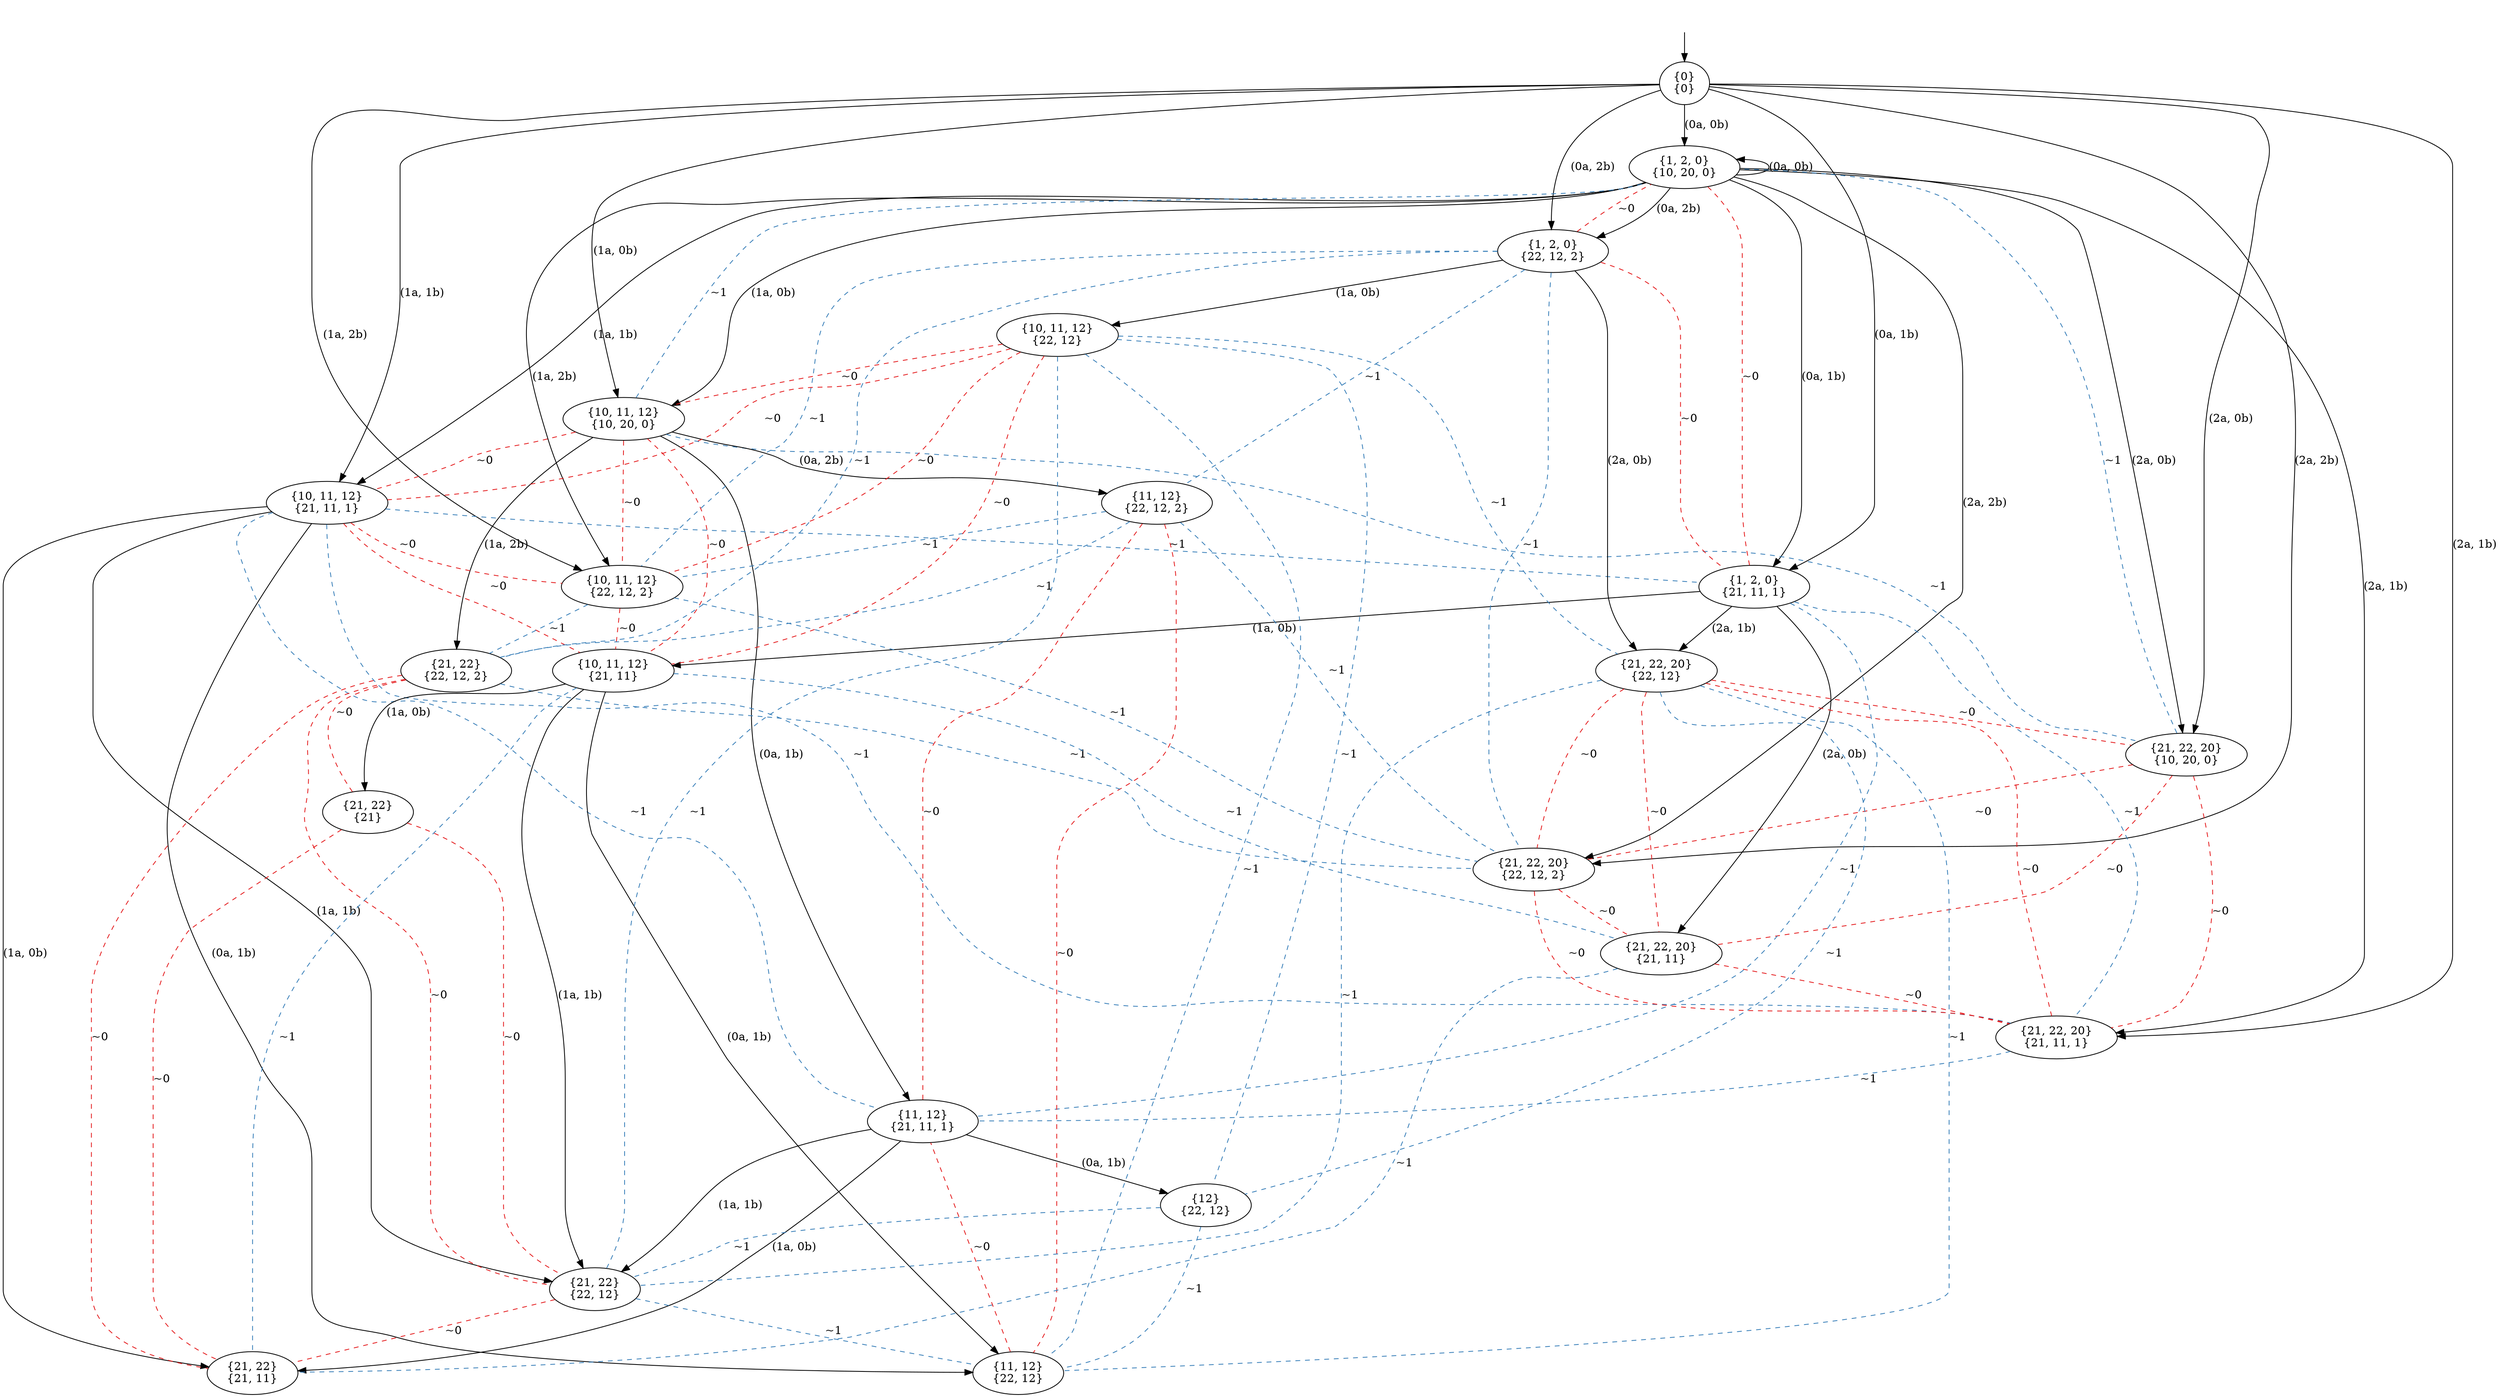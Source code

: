 digraph  {
concentrate=False;
nodesep=0.5;
ranksep=0.5;
splines=True;
4645279784 [label="{0}\n{0}"];
4645281128 [label="{1, 2, 0}\n{10, 20, 0}"];
4645281408 [label="{10, 11, 12}\n{10, 20, 0}"];
4645280568 [label="{21, 22, 20}\n{10, 20, 0}"];
4645281744 [label="{1, 2, 0}\n{21, 11, 1}"];
4645280512 [label="{10, 11, 12}\n{21, 11, 1}"];
4645280736 [label="{21, 22, 20}\n{21, 11, 1}"];
4645279840 [label="{1, 2, 0}\n{22, 12, 2}"];
4645279504 [label="{10, 11, 12}\n{22, 12, 2}"];
4645280624 [label="{21, 22, 20}\n{22, 12, 2}"];
4645250552 [label="{11, 12}\n{21, 11, 1}"];
4645249712 [label="{11, 12}\n{22, 12, 2}"];
4645250832 [label="{21, 22}\n{22, 12, 2}"];
4645250944 [label="{10, 11, 12}\n{21, 11}"];
4645251504 [label="{21, 22, 20}\n{21, 11}"];
4645251616 [label="{21, 22, 20}\n{22, 12}"];
4645251168 [label="{21, 22}\n{21, 11}"];
4645251896 [label="{11, 12}\n{22, 12}"];
4645251784 [label="{21, 22}\n{22, 12}"];
4645252120 [label="{10, 11, 12}\n{22, 12}"];
4645251672 [label="{12}\n{22, 12}"];
4645252512 [label="{21, 22}\n{21}"];
hidden [label="", shape=none];
4645279784 -> 4645281128  [action="('0a', '0b')", key="('0a', '0b')", label="(0a, 0b)"];
4645279784 -> 4645281408  [action="('1a', '0b')", key="('1a', '0b')", label="(1a, 0b)"];
4645279784 -> 4645280568  [action="('2a', '0b')", key="('2a', '0b')", label="(2a, 0b)"];
4645279784 -> 4645281744  [action="('0a', '1b')", key="('0a', '1b')", label="(0a, 1b)"];
4645279784 -> 4645280512  [action="('1a', '1b')", key="('1a', '1b')", label="(1a, 1b)"];
4645279784 -> 4645280736  [action="('2a', '1b')", key="('2a', '1b')", label="(2a, 1b)"];
4645279784 -> 4645279840  [action="('0a', '2b')", key="('0a', '2b')", label="(0a, 2b)"];
4645279784 -> 4645279504  [action="('1a', '2b')", key="('1a', '2b')", label="(1a, 2b)"];
4645279784 -> 4645280624  [action="('2a', '2b')", key="('2a', '2b')", label="(2a, 2b)"];
4645281128 -> 4645281128  [action="('0a', '0b')", dir=back, key="('0a', '0b')", label="(0a, 0b)"];
4645281128 -> 4645281408  [action="('1a', '0b')", key="('1a', '0b')", label="(1a, 0b)"];
4645281128 -> 4645280568  [action="('2a', '0b')", key="('2a', '0b')", label="(2a, 0b)"];
4645281128 -> 4645281744  [action="('0a', '1b')", key="('0a', '1b')", label="(0a, 1b)"];
4645281128 -> 4645280512  [action="('1a', '1b')", key="('1a', '1b')", label="(1a, 1b)"];
4645281128 -> 4645280736  [action="('2a', '1b')", key="('2a', '1b')", label="(2a, 1b)"];
4645281128 -> 4645279840  [action="('0a', '2b')", key="('0a', '2b')", label="(0a, 2b)"];
4645281128 -> 4645279504  [action="('1a', '2b')", key="('1a', '2b')", label="(1a, 2b)"];
4645281128 -> 4645280624  [action="('2a', '2b')", key="('2a', '2b')", label="(2a, 2b)"];
4645281408 -> 4645250552  [action="('0a', '1b')", key="('0a', '1b')", label="(0a, 1b)"];
4645281408 -> 4645249712  [action="('0a', '2b')", key="('0a', '2b')", label="(0a, 2b)"];
4645281408 -> 4645250832  [action="('1a', '2b')", key="('1a', '2b')", label="(1a, 2b)"];
4645281408 -> 4645280512  [arrowhead=none, color=1, colorscheme=set19, constraint=True, key=0, label="~0", style=dashed];
4645281408 -> 4645279504  [arrowhead=none, color=1, colorscheme=set19, constraint=True, key=0, label="~0", style=dashed];
4645281408 -> 4645250944  [arrowhead=none, color=1, colorscheme=set19, constraint=True, key=0, label="~0", style=dashed];
4645281408 -> 4645280568  [arrowhead=none, color=2, colorscheme=set19, constraint=True, key=0, label="~1", style=dashed];
4645281408 -> 4645281128  [arrowhead=none, color=2, colorscheme=set19, constraint=True, key=0, label="~1", style=dashed];
4645280568 -> 4645280624  [arrowhead=none, color=1, colorscheme=set19, constraint=True, key=0, label="~0", style=dashed];
4645280568 -> 4645251504  [arrowhead=none, color=1, colorscheme=set19, constraint=True, key=0, label="~0", style=dashed];
4645280568 -> 4645280736  [arrowhead=none, color=1, colorscheme=set19, constraint=True, key=0, label="~0", style=dashed];
4645280568 -> 4645281128  [arrowhead=none, color=2, colorscheme=set19, constraint=True, key=0, label="~1", style=dashed];
4645281744 -> 4645250944  [action="('1a', '0b')", key="('1a', '0b')", label="(1a, 0b)"];
4645281744 -> 4645251504  [action="('2a', '0b')", key="('2a', '0b')", label="(2a, 0b)"];
4645281744 -> 4645251616  [action="('2a', '1b')", key="('2a', '1b')", label="(2a, 1b)"];
4645281744 -> 4645281128  [arrowhead=none, color=1, colorscheme=set19, constraint=True, key=0, label="~0", style=dashed];
4645281744 -> 4645280736  [arrowhead=none, color=2, colorscheme=set19, constraint=True, key=0, label="~1", style=dashed];
4645281744 -> 4645250552  [arrowhead=none, color=2, colorscheme=set19, constraint=True, key=0, label="~1", style=dashed];
4645280512 -> 4645251168  [action="('1a', '0b')", key="('1a', '0b')", label="(1a, 0b)"];
4645280512 -> 4645251896  [action="('0a', '1b')", key="('0a', '1b')", label="(0a, 1b)"];
4645280512 -> 4645251784  [action="('1a', '1b')", key="('1a', '1b')", label="(1a, 1b)"];
4645280512 -> 4645279504  [arrowhead=none, color=1, colorscheme=set19, constraint=True, key=0, label="~0", style=dashed];
4645280512 -> 4645250944  [arrowhead=none, color=1, colorscheme=set19, constraint=True, key=0, label="~0", style=dashed];
4645280512 -> 4645281744  [arrowhead=none, color=2, colorscheme=set19, constraint=True, key=0, label="~1", style=dashed];
4645280512 -> 4645280736  [arrowhead=none, color=2, colorscheme=set19, constraint=True, key=0, label="~1", style=dashed];
4645280512 -> 4645250552  [arrowhead=none, color=2, colorscheme=set19, constraint=True, key=0, label="~1", style=dashed];
4645280736 -> 4645250552  [arrowhead=none, color=2, colorscheme=set19, constraint=True, key=0, label="~1", style=dashed];
4645279840 -> 4645252120  [action="('1a', '0b')", key="('1a', '0b')", label="(1a, 0b)"];
4645279840 -> 4645251616  [action="('2a', '0b')", key="('2a', '0b')", label="(2a, 0b)"];
4645279840 -> 4645281744  [arrowhead=none, color=1, colorscheme=set19, constraint=True, key=0, label="~0", style=dashed];
4645279840 -> 4645281128  [arrowhead=none, color=1, colorscheme=set19, constraint=True, key=0, label="~0", style=dashed];
4645279840 -> 4645249712  [arrowhead=none, color=2, colorscheme=set19, constraint=True, key=0, label="~1", style=dashed];
4645279840 -> 4645279504  [arrowhead=none, color=2, colorscheme=set19, constraint=True, key=0, label="~1", style=dashed];
4645279840 -> 4645250832  [arrowhead=none, color=2, colorscheme=set19, constraint=True, key=0, label="~1", style=dashed];
4645279840 -> 4645280624  [arrowhead=none, color=2, colorscheme=set19, constraint=True, key=0, label="~1", style=dashed];
4645279504 -> 4645250944  [arrowhead=none, color=1, colorscheme=set19, constraint=True, key=0, label="~0", style=dashed];
4645279504 -> 4645250832  [arrowhead=none, color=2, colorscheme=set19, constraint=True, key=0, label="~1", style=dashed];
4645279504 -> 4645280624  [arrowhead=none, color=2, colorscheme=set19, constraint=True, key=0, label="~1", style=dashed];
4645280624 -> 4645251504  [arrowhead=none, color=1, colorscheme=set19, constraint=True, key=0, label="~0", style=dashed];
4645280624 -> 4645280736  [arrowhead=none, color=1, colorscheme=set19, constraint=True, key=0, label="~0", style=dashed];
4645250552 -> 4645251168  [action="('1a', '0b')", key="('1a', '0b')", label="(1a, 0b)"];
4645250552 -> 4645251672  [action="('0a', '1b')", key="('0a', '1b')", label="(0a, 1b)"];
4645250552 -> 4645251784  [action="('1a', '1b')", key="('1a', '1b')", label="(1a, 1b)"];
4645249712 -> 4645251896  [arrowhead=none, color=1, colorscheme=set19, constraint=True, key=0, label="~0", style=dashed];
4645249712 -> 4645250552  [arrowhead=none, color=1, colorscheme=set19, constraint=True, key=0, label="~0", style=dashed];
4645249712 -> 4645279504  [arrowhead=none, color=2, colorscheme=set19, constraint=True, key=0, label="~1", style=dashed];
4645249712 -> 4645250832  [arrowhead=none, color=2, colorscheme=set19, constraint=True, key=0, label="~1", style=dashed];
4645249712 -> 4645280624  [arrowhead=none, color=2, colorscheme=set19, constraint=True, key=0, label="~1", style=dashed];
4645250832 -> 4645252512  [arrowhead=none, color=1, colorscheme=set19, constraint=True, key=0, label="~0", style=dashed];
4645250832 -> 4645251784  [arrowhead=none, color=1, colorscheme=set19, constraint=True, key=0, label="~0", style=dashed];
4645250832 -> 4645251168  [arrowhead=none, color=1, colorscheme=set19, constraint=True, key=0, label="~0", style=dashed];
4645250832 -> 4645280624  [arrowhead=none, color=2, colorscheme=set19, constraint=True, key=0, label="~1", style=dashed];
4645250944 -> 4645252512  [action="('1a', '0b')", key="('1a', '0b')", label="(1a, 0b)"];
4645250944 -> 4645251896  [action="('0a', '1b')", key="('0a', '1b')", label="(0a, 1b)"];
4645250944 -> 4645251784  [action="('1a', '1b')", key="('1a', '1b')", label="(1a, 1b)"];
4645250944 -> 4645251504  [arrowhead=none, color=2, colorscheme=set19, constraint=True, key=0, label="~1", style=dashed];
4645250944 -> 4645251168  [arrowhead=none, color=2, colorscheme=set19, constraint=True, key=0, label="~1", style=dashed];
4645251504 -> 4645280736  [arrowhead=none, color=1, colorscheme=set19, constraint=True, key=0, label="~0", style=dashed];
4645251504 -> 4645251168  [arrowhead=none, color=2, colorscheme=set19, constraint=True, key=0, label="~1", style=dashed];
4645251616 -> 4645280568  [arrowhead=none, color=1, colorscheme=set19, constraint=True, key=0, label="~0", style=dashed];
4645251616 -> 4645280624  [arrowhead=none, color=1, colorscheme=set19, constraint=True, key=0, label="~0", style=dashed];
4645251616 -> 4645251504  [arrowhead=none, color=1, colorscheme=set19, constraint=True, key=0, label="~0", style=dashed];
4645251616 -> 4645280736  [arrowhead=none, color=1, colorscheme=set19, constraint=True, key=0, label="~0", style=dashed];
4645251616 -> 4645251672  [arrowhead=none, color=2, colorscheme=set19, constraint=True, key=0, label="~1", style=dashed];
4645251616 -> 4645251784  [arrowhead=none, color=2, colorscheme=set19, constraint=True, key=0, label="~1", style=dashed];
4645251616 -> 4645251896  [arrowhead=none, color=2, colorscheme=set19, constraint=True, key=0, label="~1", style=dashed];
4645251896 -> 4645250552  [arrowhead=none, color=1, colorscheme=set19, constraint=True, key=0, label="~0", style=dashed];
4645251784 -> 4645251168  [arrowhead=none, color=1, colorscheme=set19, constraint=True, key=0, label="~0", style=dashed];
4645251784 -> 4645251896  [arrowhead=none, color=2, colorscheme=set19, constraint=True, key=0, label="~1", style=dashed];
4645252120 -> 4645281408  [arrowhead=none, color=1, colorscheme=set19, constraint=True, key=0, label="~0", style=dashed];
4645252120 -> 4645280512  [arrowhead=none, color=1, colorscheme=set19, constraint=True, key=0, label="~0", style=dashed];
4645252120 -> 4645279504  [arrowhead=none, color=1, colorscheme=set19, constraint=True, key=0, label="~0", style=dashed];
4645252120 -> 4645250944  [arrowhead=none, color=1, colorscheme=set19, constraint=True, key=0, label="~0", style=dashed];
4645252120 -> 4645251616  [arrowhead=none, color=2, colorscheme=set19, constraint=True, key=0, label="~1", style=dashed];
4645252120 -> 4645251672  [arrowhead=none, color=2, colorscheme=set19, constraint=True, key=0, label="~1", style=dashed];
4645252120 -> 4645251784  [arrowhead=none, color=2, colorscheme=set19, constraint=True, key=0, label="~1", style=dashed];
4645252120 -> 4645251896  [arrowhead=none, color=2, colorscheme=set19, constraint=True, key=0, label="~1", style=dashed];
4645251672 -> 4645251784  [arrowhead=none, color=2, colorscheme=set19, constraint=True, key=0, label="~1", style=dashed];
4645251672 -> 4645251896  [arrowhead=none, color=2, colorscheme=set19, constraint=True, key=0, label="~1", style=dashed];
4645252512 -> 4645251784  [arrowhead=none, color=1, colorscheme=set19, constraint=True, key=0, label="~0", style=dashed];
4645252512 -> 4645251168  [arrowhead=none, color=1, colorscheme=set19, constraint=True, key=0, label="~0", style=dashed];
hidden -> 4645279784  [key=0];
}
